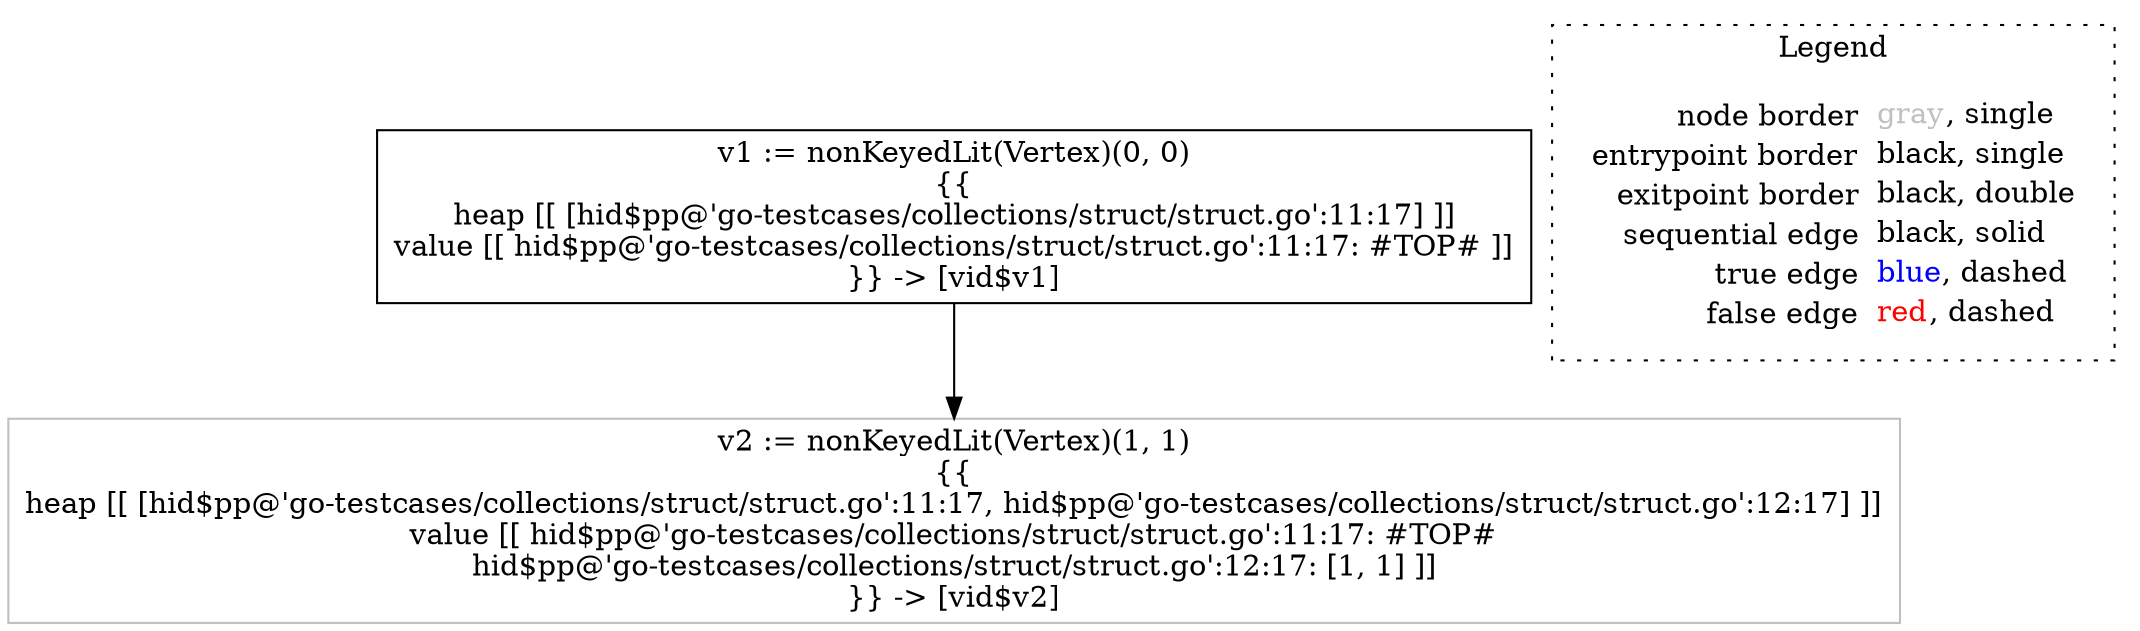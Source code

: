 digraph {
	"node0" [shape="rect",color="black",label=<v1 := nonKeyedLit(Vertex)(0, 0)<BR/>{{<BR/>heap [[ [hid$pp@'go-testcases/collections/struct/struct.go':11:17] ]]<BR/>value [[ hid$pp@'go-testcases/collections/struct/struct.go':11:17: #TOP# ]]<BR/>}} -&gt; [vid$v1]>];
	"node1" [shape="rect",color="gray",label=<v2 := nonKeyedLit(Vertex)(1, 1)<BR/>{{<BR/>heap [[ [hid$pp@'go-testcases/collections/struct/struct.go':11:17, hid$pp@'go-testcases/collections/struct/struct.go':12:17] ]]<BR/>value [[ hid$pp@'go-testcases/collections/struct/struct.go':11:17: #TOP#<BR/>hid$pp@'go-testcases/collections/struct/struct.go':12:17: [1, 1] ]]<BR/>}} -&gt; [vid$v2]>];
	"node0" -> "node1" [color="black"];
subgraph cluster_legend {
	label="Legend";
	style=dotted;
	node [shape=plaintext];
	"legend" [label=<<table border="0" cellpadding="2" cellspacing="0" cellborder="0"><tr><td align="right">node border&nbsp;</td><td align="left"><font color="gray">gray</font>, single</td></tr><tr><td align="right">entrypoint border&nbsp;</td><td align="left"><font color="black">black</font>, single</td></tr><tr><td align="right">exitpoint border&nbsp;</td><td align="left"><font color="black">black</font>, double</td></tr><tr><td align="right">sequential edge&nbsp;</td><td align="left"><font color="black">black</font>, solid</td></tr><tr><td align="right">true edge&nbsp;</td><td align="left"><font color="blue">blue</font>, dashed</td></tr><tr><td align="right">false edge&nbsp;</td><td align="left"><font color="red">red</font>, dashed</td></tr></table>>];
}

}
